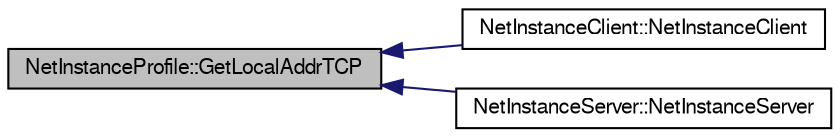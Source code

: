 digraph G
{
  edge [fontname="FreeSans",fontsize="10",labelfontname="FreeSans",labelfontsize="10"];
  node [fontname="FreeSans",fontsize="10",shape=record];
  rankdir=LR;
  Node1 [label="NetInstanceProfile::GetLocalAddrTCP",height=0.2,width=0.4,color="black", fillcolor="grey75", style="filled" fontcolor="black"];
  Node1 -> Node2 [dir=back,color="midnightblue",fontsize="10",style="solid"];
  Node2 [label="NetInstanceClient::NetInstanceClient",height=0.2,width=0.4,color="black", fillcolor="white", style="filled",URL="$class_net_instance_client.html#aa7a4f0d0cd3ea1d433add28d6379efb8"];
  Node1 -> Node3 [dir=back,color="midnightblue",fontsize="10",style="solid"];
  Node3 [label="NetInstanceServer::NetInstanceServer",height=0.2,width=0.4,color="black", fillcolor="white", style="filled",URL="$class_net_instance_server.html#ad339320c92e5ea5ab9b0b6f572db30ee"];
}
